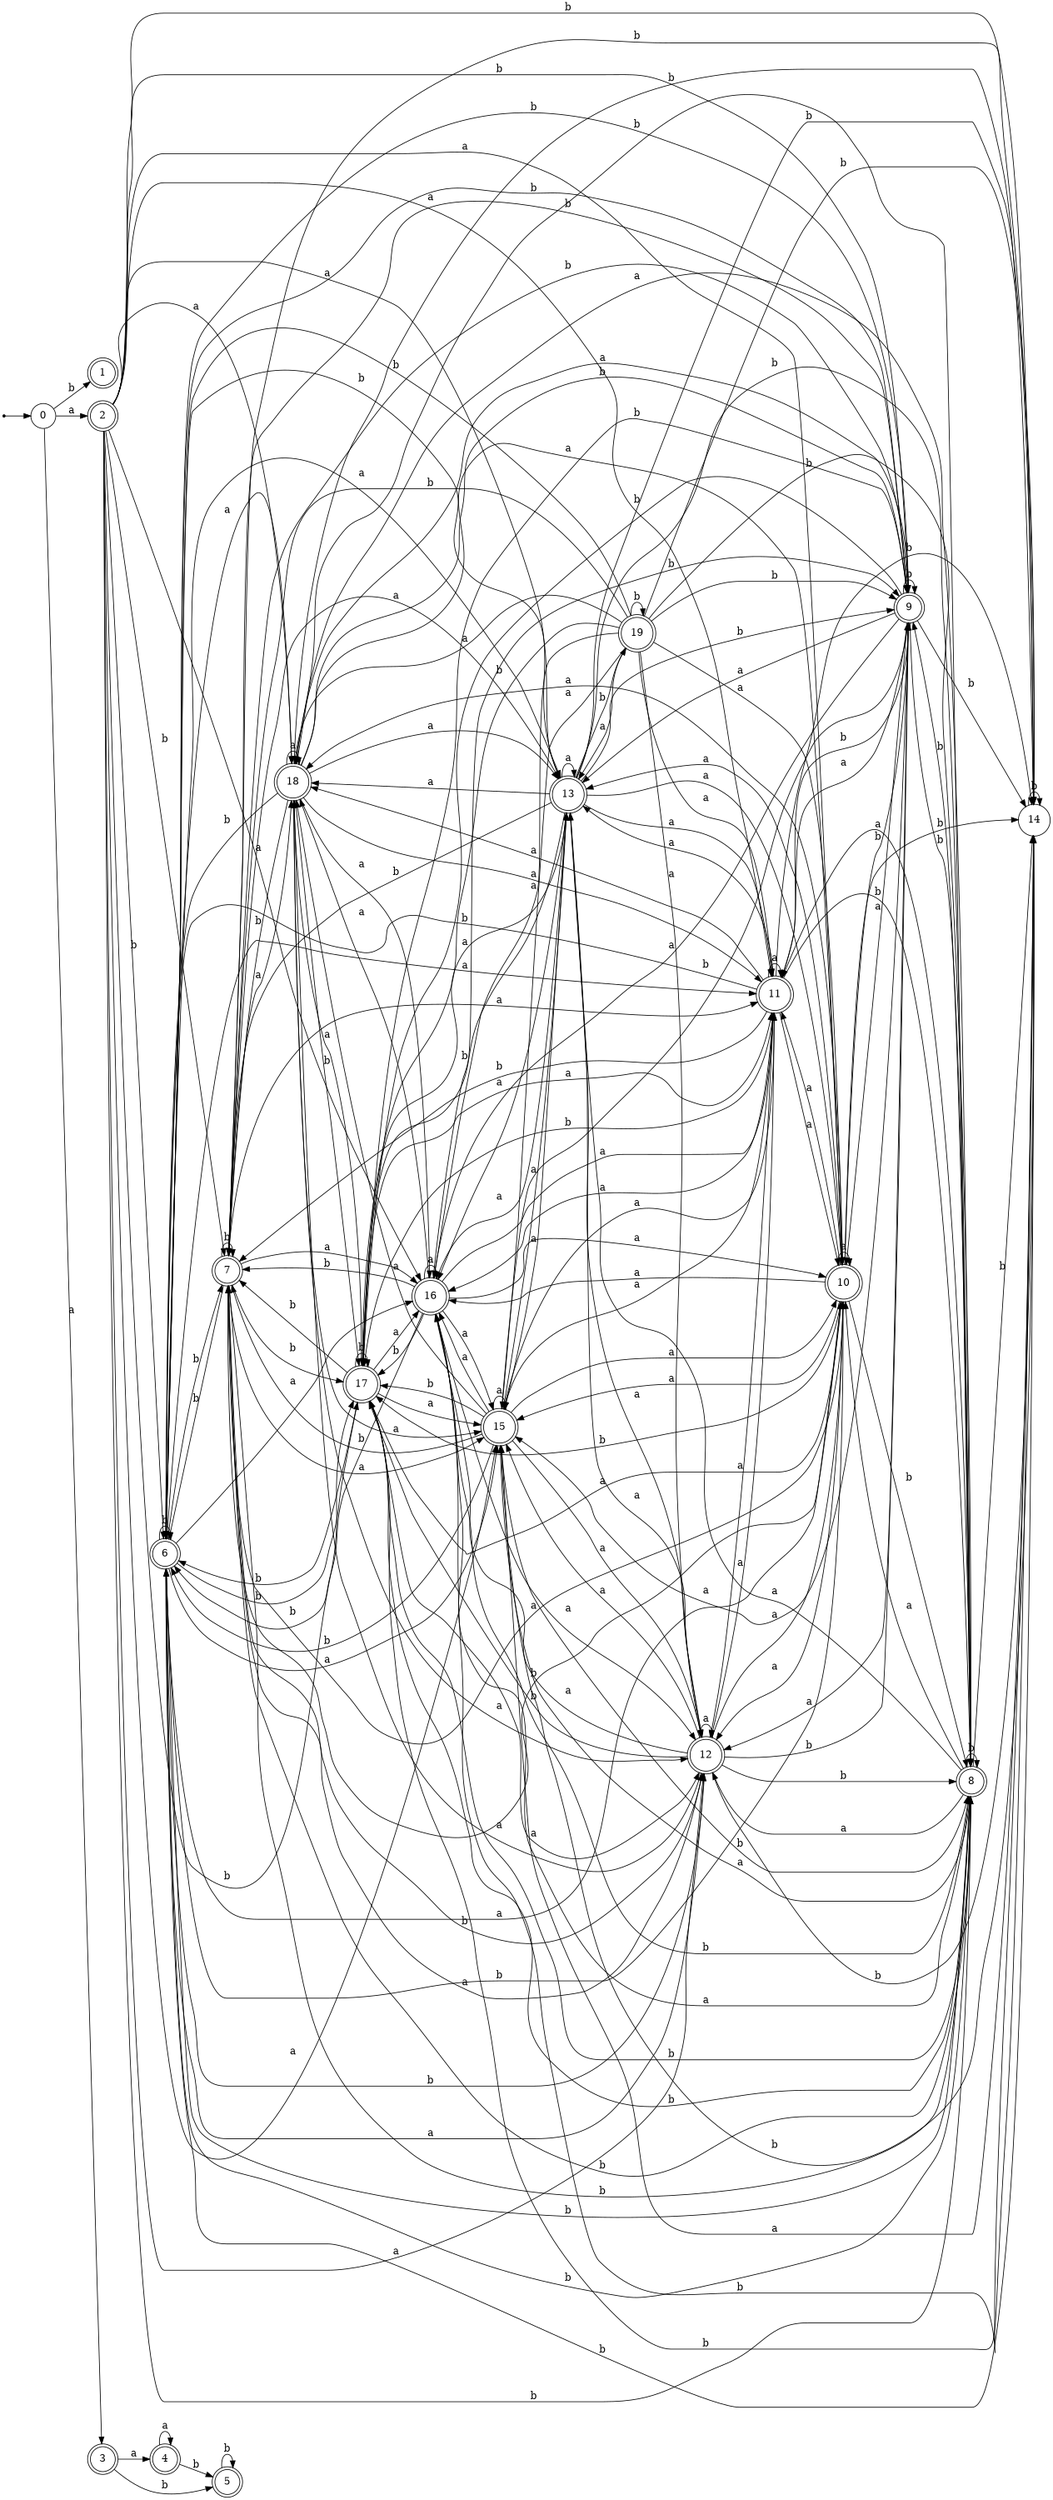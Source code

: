 digraph finite_state_machine {
rankdir=LR;
size="20,20";
node [shape = point]; "dummy0"
node [shape = circle]; "0";
"dummy0" -> "0";
node [shape = doublecircle]; "1";node [shape = doublecircle]; "2";node [shape = doublecircle]; "3";node [shape = doublecircle]; "4";node [shape = doublecircle]; "5";node [shape = doublecircle]; "6";node [shape = doublecircle]; "7";node [shape = doublecircle]; "8";node [shape = doublecircle]; "9";node [shape = doublecircle]; "10";node [shape = doublecircle]; "11";node [shape = doublecircle]; "12";node [shape = doublecircle]; "13";node [shape = circle]; "14";
node [shape = doublecircle]; "15";node [shape = doublecircle]; "16";node [shape = doublecircle]; "17";node [shape = doublecircle]; "18";node [shape = doublecircle]; "19";"0" -> "1" [label = "b"];
 "0" -> "2" [label = "a"];
 "0" -> "3" [label = "a"];
 "3" -> "4" [label = "a"];
 "3" -> "5" [label = "b"];
 "5" -> "5" [label = "b"];
 "4" -> "4" [label = "a"];
 "4" -> "5" [label = "b"];
 "2" -> "17" [label = "b"];
 "2" -> "6" [label = "b"];
 "2" -> "7" [label = "b"];
 "2" -> "8" [label = "b"];
 "2" -> "9" [label = "b"];
 "2" -> "14" [label = "b"];
 "2" -> "16" [label = "a"];
 "2" -> "18" [label = "a"];
 "2" -> "10" [label = "a"];
 "2" -> "11" [label = "a"];
 "2" -> "12" [label = "a"];
 "2" -> "13" [label = "a"];
 "2" -> "15" [label = "a"];
 "18" -> "16" [label = "a"];
 "18" -> "18" [label = "a"];
 "18" -> "10" [label = "a"];
 "18" -> "11" [label = "a"];
 "18" -> "12" [label = "a"];
 "18" -> "13" [label = "a"];
 "18" -> "15" [label = "a"];
 "18" -> "17" [label = "b"];
 "18" -> "6" [label = "b"];
 "18" -> "7" [label = "b"];
 "18" -> "8" [label = "b"];
 "18" -> "9" [label = "b"];
 "18" -> "14" [label = "b"];
 "17" -> "17" [label = "b"];
 "17" -> "6" [label = "b"];
 "17" -> "7" [label = "b"];
 "17" -> "8" [label = "b"];
 "17" -> "9" [label = "b"];
 "17" -> "14" [label = "b"];
 "17" -> "16" [label = "a"];
 "17" -> "18" [label = "a"];
 "17" -> "10" [label = "a"];
 "17" -> "11" [label = "a"];
 "17" -> "12" [label = "a"];
 "17" -> "13" [label = "a"];
 "17" -> "15" [label = "a"];
 "16" -> "16" [label = "a"];
 "16" -> "18" [label = "a"];
 "16" -> "10" [label = "a"];
 "16" -> "11" [label = "a"];
 "16" -> "12" [label = "a"];
 "16" -> "13" [label = "a"];
 "16" -> "15" [label = "a"];
 "16" -> "17" [label = "b"];
 "16" -> "6" [label = "b"];
 "16" -> "7" [label = "b"];
 "16" -> "8" [label = "b"];
 "16" -> "9" [label = "b"];
 "16" -> "14" [label = "b"];
 "15" -> "16" [label = "a"];
 "15" -> "18" [label = "a"];
 "15" -> "10" [label = "a"];
 "15" -> "11" [label = "a"];
 "15" -> "12" [label = "a"];
 "15" -> "13" [label = "a"];
 "15" -> "15" [label = "a"];
 "15" -> "17" [label = "b"];
 "15" -> "6" [label = "b"];
 "15" -> "7" [label = "b"];
 "15" -> "8" [label = "b"];
 "15" -> "9" [label = "b"];
 "15" -> "14" [label = "b"];
 "14" -> "14" [label = "b"];
 "14" -> "15" [label = "a"];
 "13" -> "16" [label = "a"];
 "13" -> "18" [label = "a"];
 "13" -> "10" [label = "a"];
 "13" -> "11" [label = "a"];
 "13" -> "12" [label = "a"];
 "13" -> "13" [label = "a"];
 "13" -> "15" [label = "a"];
 "13" -> "17" [label = "b"];
 "13" -> "19" [label = "b"];
 "13" -> "6" [label = "b"];
 "13" -> "7" [label = "b"];
 "13" -> "8" [label = "b"];
 "13" -> "9" [label = "b"];
 "13" -> "14" [label = "b"];
 "19" -> "17" [label = "b"];
 "19" -> "19" [label = "b"];
 "19" -> "6" [label = "b"];
 "19" -> "7" [label = "b"];
 "19" -> "8" [label = "b"];
 "19" -> "9" [label = "b"];
 "19" -> "14" [label = "b"];
 "19" -> "16" [label = "a"];
 "19" -> "18" [label = "a"];
 "19" -> "10" [label = "a"];
 "19" -> "11" [label = "a"];
 "19" -> "12" [label = "a"];
 "19" -> "13" [label = "a"];
 "19" -> "15" [label = "a"];
 "12" -> "16" [label = "a"];
 "12" -> "18" [label = "a"];
 "12" -> "10" [label = "a"];
 "12" -> "11" [label = "a"];
 "12" -> "12" [label = "a"];
 "12" -> "13" [label = "a"];
 "12" -> "15" [label = "a"];
 "12" -> "17" [label = "b"];
 "12" -> "6" [label = "b"];
 "12" -> "7" [label = "b"];
 "12" -> "8" [label = "b"];
 "12" -> "9" [label = "b"];
 "12" -> "14" [label = "b"];
 "11" -> "16" [label = "a"];
 "11" -> "18" [label = "a"];
 "11" -> "10" [label = "a"];
 "11" -> "11" [label = "a"];
 "11" -> "12" [label = "a"];
 "11" -> "13" [label = "a"];
 "11" -> "15" [label = "a"];
 "11" -> "17" [label = "b"];
 "11" -> "6" [label = "b"];
 "11" -> "7" [label = "b"];
 "11" -> "8" [label = "b"];
 "11" -> "9" [label = "b"];
 "11" -> "14" [label = "b"];
 "10" -> "16" [label = "a"];
 "10" -> "18" [label = "a"];
 "10" -> "10" [label = "a"];
 "10" -> "11" [label = "a"];
 "10" -> "12" [label = "a"];
 "10" -> "13" [label = "a"];
 "10" -> "15" [label = "a"];
 "10" -> "17" [label = "b"];
 "10" -> "6" [label = "b"];
 "10" -> "7" [label = "b"];
 "10" -> "8" [label = "b"];
 "10" -> "9" [label = "b"];
 "10" -> "14" [label = "b"];
 "9" -> "17" [label = "b"];
 "9" -> "6" [label = "b"];
 "9" -> "7" [label = "b"];
 "9" -> "8" [label = "b"];
 "9" -> "9" [label = "b"];
 "9" -> "14" [label = "b"];
 "9" -> "16" [label = "a"];
 "9" -> "18" [label = "a"];
 "9" -> "10" [label = "a"];
 "9" -> "11" [label = "a"];
 "9" -> "12" [label = "a"];
 "9" -> "13" [label = "a"];
 "9" -> "15" [label = "a"];
 "8" -> "17" [label = "b"];
 "8" -> "6" [label = "b"];
 "8" -> "7" [label = "b"];
 "8" -> "8" [label = "b"];
 "8" -> "9" [label = "b"];
 "8" -> "14" [label = "b"];
 "8" -> "16" [label = "a"];
 "8" -> "18" [label = "a"];
 "8" -> "10" [label = "a"];
 "8" -> "11" [label = "a"];
 "8" -> "12" [label = "a"];
 "8" -> "13" [label = "a"];
 "8" -> "15" [label = "a"];
 "7" -> "17" [label = "b"];
 "7" -> "6" [label = "b"];
 "7" -> "7" [label = "b"];
 "7" -> "8" [label = "b"];
 "7" -> "9" [label = "b"];
 "7" -> "14" [label = "b"];
 "7" -> "16" [label = "a"];
 "7" -> "18" [label = "a"];
 "7" -> "10" [label = "a"];
 "7" -> "11" [label = "a"];
 "7" -> "12" [label = "a"];
 "7" -> "13" [label = "a"];
 "7" -> "15" [label = "a"];
 "6" -> "17" [label = "b"];
 "6" -> "6" [label = "b"];
 "6" -> "7" [label = "b"];
 "6" -> "8" [label = "b"];
 "6" -> "9" [label = "b"];
 "6" -> "14" [label = "b"];
 "6" -> "16" [label = "a"];
 "6" -> "18" [label = "a"];
 "6" -> "10" [label = "a"];
 "6" -> "11" [label = "a"];
 "6" -> "12" [label = "a"];
 "6" -> "13" [label = "a"];
 "6" -> "15" [label = "a"];
 }
